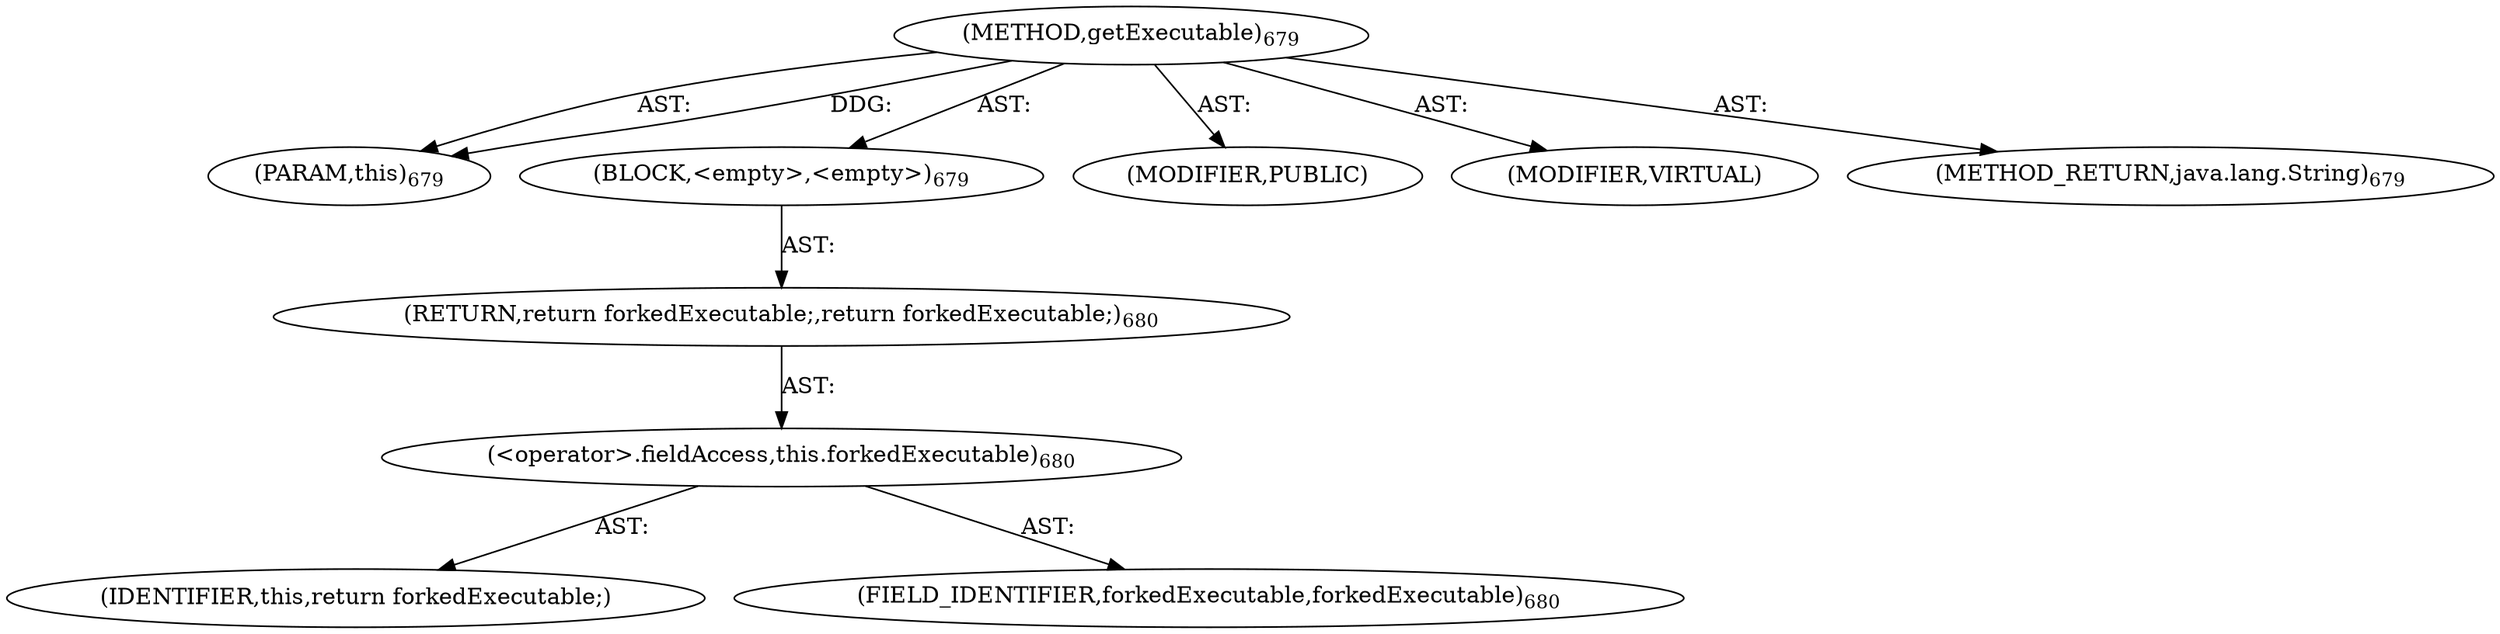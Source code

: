 digraph "getExecutable" {  
"111669149751" [label = <(METHOD,getExecutable)<SUB>679</SUB>> ]
"115964117087" [label = <(PARAM,this)<SUB>679</SUB>> ]
"25769803854" [label = <(BLOCK,&lt;empty&gt;,&lt;empty&gt;)<SUB>679</SUB>> ]
"146028888091" [label = <(RETURN,return forkedExecutable;,return forkedExecutable;)<SUB>680</SUB>> ]
"30064771283" [label = <(&lt;operator&gt;.fieldAccess,this.forkedExecutable)<SUB>680</SUB>> ]
"68719476917" [label = <(IDENTIFIER,this,return forkedExecutable;)> ]
"55834574952" [label = <(FIELD_IDENTIFIER,forkedExecutable,forkedExecutable)<SUB>680</SUB>> ]
"133143986315" [label = <(MODIFIER,PUBLIC)> ]
"133143986316" [label = <(MODIFIER,VIRTUAL)> ]
"128849018935" [label = <(METHOD_RETURN,java.lang.String)<SUB>679</SUB>> ]
  "111669149751" -> "115964117087"  [ label = "AST: "] 
  "111669149751" -> "25769803854"  [ label = "AST: "] 
  "111669149751" -> "133143986315"  [ label = "AST: "] 
  "111669149751" -> "133143986316"  [ label = "AST: "] 
  "111669149751" -> "128849018935"  [ label = "AST: "] 
  "25769803854" -> "146028888091"  [ label = "AST: "] 
  "146028888091" -> "30064771283"  [ label = "AST: "] 
  "30064771283" -> "68719476917"  [ label = "AST: "] 
  "30064771283" -> "55834574952"  [ label = "AST: "] 
  "111669149751" -> "115964117087"  [ label = "DDG: "] 
}
